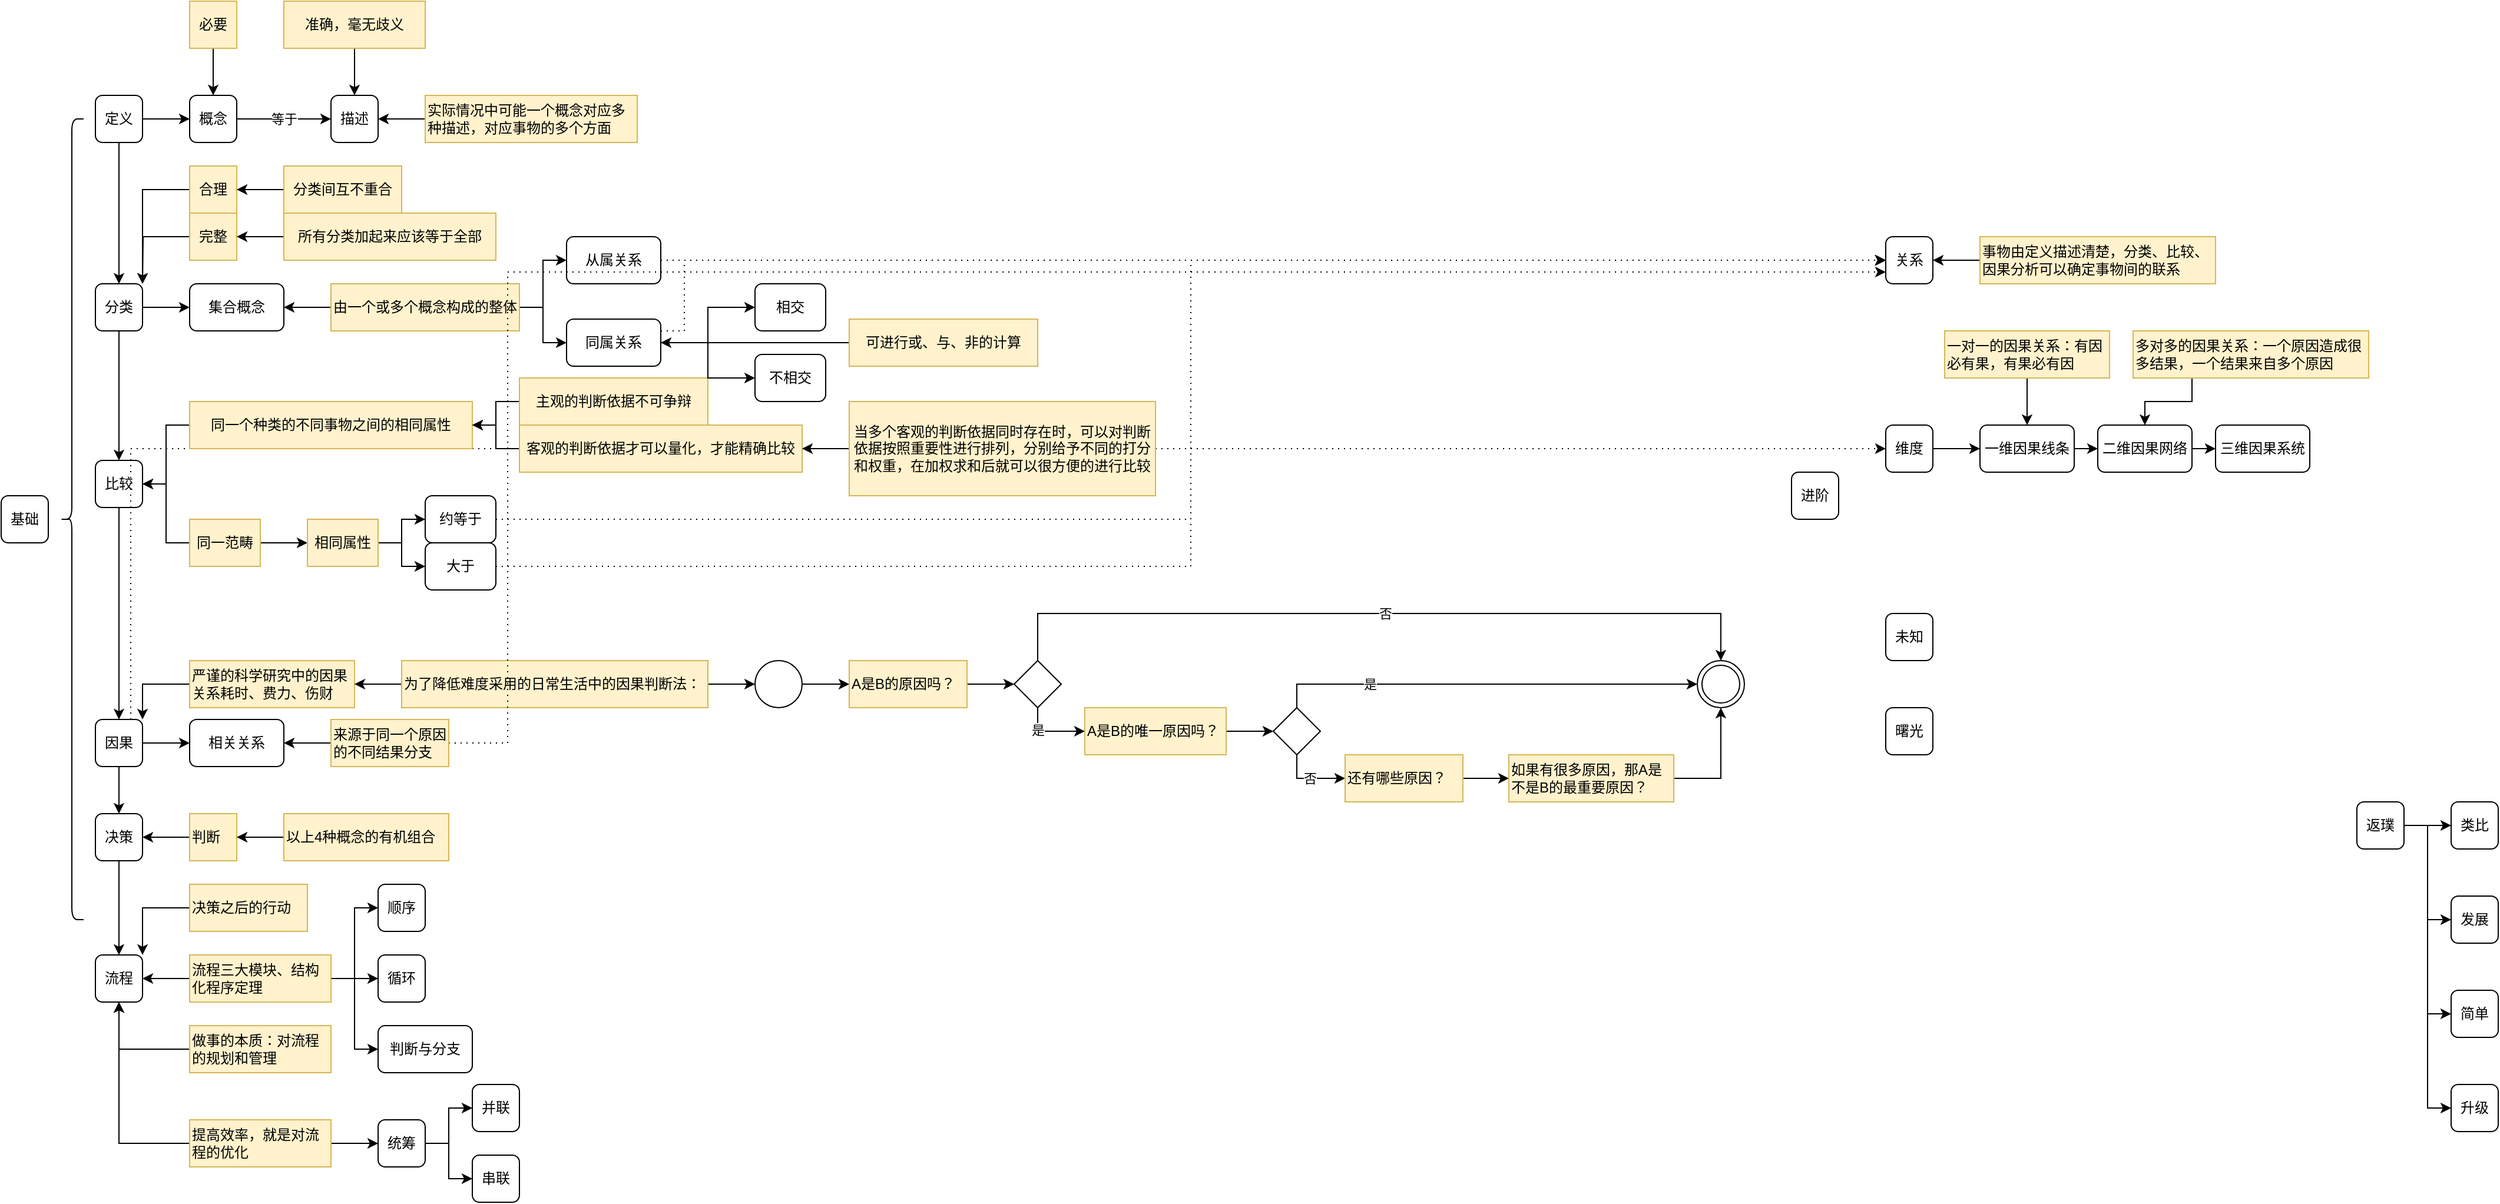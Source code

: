 <mxfile version="24.4.9" type="github">
  <diagram name="第 1 页" id="fYTfuGEXcqCv-YEt6GHv">
    <mxGraphModel dx="1221" dy="1894" grid="1" gridSize="10" guides="1" tooltips="1" connect="1" arrows="1" fold="1" page="1" pageScale="1" pageWidth="827" pageHeight="1169" math="0" shadow="0">
      <root>
        <mxCell id="0" />
        <mxCell id="1" parent="0" />
        <mxCell id="UPUVpUkwkENNJ1alas6Y-22" style="edgeStyle=orthogonalEdgeStyle;rounded=0;orthogonalLoop=1;jettySize=auto;html=1;exitX=1;exitY=0.5;exitDx=0;exitDy=0;entryX=0;entryY=0.5;entryDx=0;entryDy=0;" parent="1" source="h8L9wSWyl7yfmNhZgXrv-1" target="UPUVpUkwkENNJ1alas6Y-19" edge="1">
          <mxGeometry relative="1" as="geometry" />
        </mxCell>
        <mxCell id="UPUVpUkwkENNJ1alas6Y-46" style="edgeStyle=orthogonalEdgeStyle;rounded=0;orthogonalLoop=1;jettySize=auto;html=1;exitX=0.5;exitY=1;exitDx=0;exitDy=0;" parent="1" source="h8L9wSWyl7yfmNhZgXrv-1" target="h8L9wSWyl7yfmNhZgXrv-2" edge="1">
          <mxGeometry relative="1" as="geometry" />
        </mxCell>
        <mxCell id="h8L9wSWyl7yfmNhZgXrv-1" value="分类" style="rounded=1;whiteSpace=wrap;html=1;" parent="1" vertex="1">
          <mxGeometry x="80" y="80" width="40" height="40" as="geometry" />
        </mxCell>
        <mxCell id="UPUVpUkwkENNJ1alas6Y-53" style="edgeStyle=orthogonalEdgeStyle;rounded=0;orthogonalLoop=1;jettySize=auto;html=1;exitX=0.5;exitY=1;exitDx=0;exitDy=0;" parent="1" source="h8L9wSWyl7yfmNhZgXrv-2" target="h8L9wSWyl7yfmNhZgXrv-3" edge="1">
          <mxGeometry relative="1" as="geometry" />
        </mxCell>
        <mxCell id="h8L9wSWyl7yfmNhZgXrv-2" value="比较" style="rounded=1;whiteSpace=wrap;html=1;" parent="1" vertex="1">
          <mxGeometry x="80" y="230" width="40" height="40" as="geometry" />
        </mxCell>
        <mxCell id="YHo1rwwwruHPMsUzTiB2-19" style="edgeStyle=orthogonalEdgeStyle;rounded=0;orthogonalLoop=1;jettySize=auto;html=1;exitX=0.5;exitY=1;exitDx=0;exitDy=0;" edge="1" parent="1" source="h8L9wSWyl7yfmNhZgXrv-3" target="ok2qa2rdygMP8ssIFKAk-4">
          <mxGeometry relative="1" as="geometry" />
        </mxCell>
        <mxCell id="YHo1rwwwruHPMsUzTiB2-86" style="edgeStyle=orthogonalEdgeStyle;rounded=0;orthogonalLoop=1;jettySize=auto;html=1;exitX=1;exitY=0.5;exitDx=0;exitDy=0;" edge="1" parent="1" source="h8L9wSWyl7yfmNhZgXrv-3" target="YHo1rwwwruHPMsUzTiB2-78">
          <mxGeometry relative="1" as="geometry" />
        </mxCell>
        <mxCell id="YHo1rwwwruHPMsUzTiB2-91" style="edgeStyle=orthogonalEdgeStyle;rounded=0;orthogonalLoop=1;jettySize=auto;html=1;exitX=0.75;exitY=0;exitDx=0;exitDy=0;entryX=0;entryY=0.5;entryDx=0;entryDy=0;dashed=1;dashPattern=1 4;" edge="1" parent="1" source="h8L9wSWyl7yfmNhZgXrv-3" target="ok2qa2rdygMP8ssIFKAk-7">
          <mxGeometry relative="1" as="geometry" />
        </mxCell>
        <mxCell id="h8L9wSWyl7yfmNhZgXrv-3" value="因果" style="rounded=1;whiteSpace=wrap;html=1;" parent="1" vertex="1">
          <mxGeometry x="80" y="450" width="40" height="40" as="geometry" />
        </mxCell>
        <mxCell id="YHo1rwwwruHPMsUzTiB2-95" style="edgeStyle=orthogonalEdgeStyle;rounded=0;orthogonalLoop=1;jettySize=auto;html=1;exitX=1;exitY=0.5;exitDx=0;exitDy=0;entryX=0;entryY=0.5;entryDx=0;entryDy=0;" edge="1" parent="1" source="h8L9wSWyl7yfmNhZgXrv-4" target="h8L9wSWyl7yfmNhZgXrv-5">
          <mxGeometry relative="1" as="geometry" />
        </mxCell>
        <mxCell id="h8L9wSWyl7yfmNhZgXrv-4" value="一维因果线条" style="rounded=1;whiteSpace=wrap;html=1;" parent="1" vertex="1">
          <mxGeometry x="1680" y="200" width="80" height="40" as="geometry" />
        </mxCell>
        <mxCell id="YHo1rwwwruHPMsUzTiB2-96" style="edgeStyle=orthogonalEdgeStyle;rounded=0;orthogonalLoop=1;jettySize=auto;html=1;exitX=1;exitY=0.5;exitDx=0;exitDy=0;entryX=0;entryY=0.5;entryDx=0;entryDy=0;" edge="1" parent="1" source="h8L9wSWyl7yfmNhZgXrv-5" target="h8L9wSWyl7yfmNhZgXrv-6">
          <mxGeometry relative="1" as="geometry" />
        </mxCell>
        <mxCell id="h8L9wSWyl7yfmNhZgXrv-5" value="二维因果网络" style="rounded=1;whiteSpace=wrap;html=1;" parent="1" vertex="1">
          <mxGeometry x="1780" y="200" width="80" height="40" as="geometry" />
        </mxCell>
        <mxCell id="h8L9wSWyl7yfmNhZgXrv-6" value="三维因果系统" style="rounded=1;whiteSpace=wrap;html=1;" parent="1" vertex="1">
          <mxGeometry x="1880" y="200" width="80" height="40" as="geometry" />
        </mxCell>
        <mxCell id="UPUVpUkwkENNJ1alas6Y-15" style="edgeStyle=orthogonalEdgeStyle;rounded=0;orthogonalLoop=1;jettySize=auto;html=1;exitX=1;exitY=0.5;exitDx=0;exitDy=0;entryX=0;entryY=0.5;entryDx=0;entryDy=0;" parent="1" source="ok2qa2rdygMP8ssIFKAk-1" target="UPUVpUkwkENNJ1alas6Y-7" edge="1">
          <mxGeometry relative="1" as="geometry" />
        </mxCell>
        <mxCell id="UPUVpUkwkENNJ1alas6Y-45" style="edgeStyle=orthogonalEdgeStyle;rounded=0;orthogonalLoop=1;jettySize=auto;html=1;exitX=0.5;exitY=1;exitDx=0;exitDy=0;entryX=0.5;entryY=0;entryDx=0;entryDy=0;" parent="1" source="ok2qa2rdygMP8ssIFKAk-1" target="h8L9wSWyl7yfmNhZgXrv-1" edge="1">
          <mxGeometry relative="1" as="geometry" />
        </mxCell>
        <mxCell id="ok2qa2rdygMP8ssIFKAk-1" value="定义" style="rounded=1;whiteSpace=wrap;html=1;" parent="1" vertex="1">
          <mxGeometry x="80" y="-80" width="40" height="40" as="geometry" />
        </mxCell>
        <mxCell id="YHo1rwwwruHPMsUzTiB2-20" style="edgeStyle=orthogonalEdgeStyle;rounded=0;orthogonalLoop=1;jettySize=auto;html=1;exitX=0.5;exitY=1;exitDx=0;exitDy=0;entryX=0.5;entryY=0;entryDx=0;entryDy=0;" edge="1" parent="1" source="ok2qa2rdygMP8ssIFKAk-4" target="ok2qa2rdygMP8ssIFKAk-5">
          <mxGeometry relative="1" as="geometry" />
        </mxCell>
        <mxCell id="ok2qa2rdygMP8ssIFKAk-4" value="决策" style="rounded=1;whiteSpace=wrap;html=1;" parent="1" vertex="1">
          <mxGeometry x="80" y="530" width="40" height="40" as="geometry" />
        </mxCell>
        <mxCell id="ok2qa2rdygMP8ssIFKAk-5" value="流程" style="rounded=1;whiteSpace=wrap;html=1;" parent="1" vertex="1">
          <mxGeometry x="80" y="650" width="40" height="40" as="geometry" />
        </mxCell>
        <mxCell id="ok2qa2rdygMP8ssIFKAk-6" value="关系" style="rounded=1;whiteSpace=wrap;html=1;" parent="1" vertex="1">
          <mxGeometry x="1600" y="40" width="40" height="40" as="geometry" />
        </mxCell>
        <mxCell id="YHo1rwwwruHPMsUzTiB2-94" style="edgeStyle=orthogonalEdgeStyle;rounded=0;orthogonalLoop=1;jettySize=auto;html=1;exitX=1;exitY=0.5;exitDx=0;exitDy=0;entryX=0;entryY=0.5;entryDx=0;entryDy=0;" edge="1" parent="1" source="ok2qa2rdygMP8ssIFKAk-7" target="h8L9wSWyl7yfmNhZgXrv-4">
          <mxGeometry relative="1" as="geometry" />
        </mxCell>
        <mxCell id="ok2qa2rdygMP8ssIFKAk-7" value="维度" style="rounded=1;whiteSpace=wrap;html=1;" parent="1" vertex="1">
          <mxGeometry x="1600" y="200" width="40" height="40" as="geometry" />
        </mxCell>
        <mxCell id="ok2qa2rdygMP8ssIFKAk-8" value="未知" style="rounded=1;whiteSpace=wrap;html=1;" parent="1" vertex="1">
          <mxGeometry x="1600" y="360" width="40" height="40" as="geometry" />
        </mxCell>
        <mxCell id="ok2qa2rdygMP8ssIFKAk-9" value="曙光" style="rounded=1;whiteSpace=wrap;html=1;" parent="1" vertex="1">
          <mxGeometry x="1600" y="440" width="40" height="40" as="geometry" />
        </mxCell>
        <mxCell id="ok2qa2rdygMP8ssIFKAk-10" value="类比" style="rounded=1;whiteSpace=wrap;html=1;" parent="1" vertex="1">
          <mxGeometry x="2080" y="520" width="40" height="40" as="geometry" />
        </mxCell>
        <mxCell id="ok2qa2rdygMP8ssIFKAk-11" value="发展" style="rounded=1;whiteSpace=wrap;html=1;" parent="1" vertex="1">
          <mxGeometry x="2080" y="600" width="40" height="40" as="geometry" />
        </mxCell>
        <mxCell id="ok2qa2rdygMP8ssIFKAk-12" value="简单" style="rounded=1;whiteSpace=wrap;html=1;" parent="1" vertex="1">
          <mxGeometry x="2080" y="680" width="40" height="40" as="geometry" />
        </mxCell>
        <mxCell id="ok2qa2rdygMP8ssIFKAk-13" value="升级" style="rounded=1;whiteSpace=wrap;html=1;" parent="1" vertex="1">
          <mxGeometry x="2080" y="760" width="40" height="40" as="geometry" />
        </mxCell>
        <mxCell id="UPUVpUkwkENNJ1alas6Y-1" value="基础" style="rounded=1;whiteSpace=wrap;html=1;" parent="1" vertex="1">
          <mxGeometry y="260" width="40" height="40" as="geometry" />
        </mxCell>
        <mxCell id="YHo1rwwwruHPMsUzTiB2-27" style="edgeStyle=orthogonalEdgeStyle;rounded=0;orthogonalLoop=1;jettySize=auto;html=1;exitX=0.5;exitY=1;exitDx=0;exitDy=0;entryX=0.5;entryY=0;entryDx=0;entryDy=0;" edge="1" parent="1" source="UPUVpUkwkENNJ1alas6Y-3" target="UPUVpUkwkENNJ1alas6Y-7">
          <mxGeometry relative="1" as="geometry" />
        </mxCell>
        <mxCell id="UPUVpUkwkENNJ1alas6Y-3" value="必要" style="text;html=1;align=center;verticalAlign=middle;whiteSpace=wrap;rounded=0;fillColor=#fff2cc;strokeColor=#d6b656;" parent="1" vertex="1">
          <mxGeometry x="160" y="-160" width="40" height="40" as="geometry" />
        </mxCell>
        <mxCell id="YHo1rwwwruHPMsUzTiB2-28" style="edgeStyle=orthogonalEdgeStyle;rounded=0;orthogonalLoop=1;jettySize=auto;html=1;exitX=0.5;exitY=1;exitDx=0;exitDy=0;entryX=0.5;entryY=0;entryDx=0;entryDy=0;" edge="1" parent="1" source="UPUVpUkwkENNJ1alas6Y-5" target="UPUVpUkwkENNJ1alas6Y-8">
          <mxGeometry relative="1" as="geometry" />
        </mxCell>
        <mxCell id="UPUVpUkwkENNJ1alas6Y-5" value="准确，毫无歧义" style="text;html=1;align=center;verticalAlign=middle;whiteSpace=wrap;rounded=0;fillColor=#fff2cc;strokeColor=#d6b656;" parent="1" vertex="1">
          <mxGeometry x="240" y="-160" width="120" height="40" as="geometry" />
        </mxCell>
        <mxCell id="UPUVpUkwkENNJ1alas6Y-16" value="等于" style="edgeStyle=orthogonalEdgeStyle;rounded=0;orthogonalLoop=1;jettySize=auto;html=1;exitX=1;exitY=0.5;exitDx=0;exitDy=0;" parent="1" source="UPUVpUkwkENNJ1alas6Y-7" target="UPUVpUkwkENNJ1alas6Y-8" edge="1">
          <mxGeometry relative="1" as="geometry" />
        </mxCell>
        <mxCell id="UPUVpUkwkENNJ1alas6Y-7" value="概念" style="rounded=1;whiteSpace=wrap;html=1;" parent="1" vertex="1">
          <mxGeometry x="160" y="-80" width="40" height="40" as="geometry" />
        </mxCell>
        <mxCell id="UPUVpUkwkENNJ1alas6Y-8" value="描述" style="rounded=1;whiteSpace=wrap;html=1;" parent="1" vertex="1">
          <mxGeometry x="280" y="-80" width="40" height="40" as="geometry" />
        </mxCell>
        <mxCell id="YHo1rwwwruHPMsUzTiB2-29" style="edgeStyle=orthogonalEdgeStyle;rounded=0;orthogonalLoop=1;jettySize=auto;html=1;exitX=0;exitY=0.5;exitDx=0;exitDy=0;" edge="1" parent="1" source="UPUVpUkwkENNJ1alas6Y-17" target="UPUVpUkwkENNJ1alas6Y-8">
          <mxGeometry relative="1" as="geometry" />
        </mxCell>
        <mxCell id="UPUVpUkwkENNJ1alas6Y-17" value="实际情况中可能一个概念对应多种描述，对应事物的多个方面" style="text;html=1;align=left;verticalAlign=middle;whiteSpace=wrap;rounded=0;fillColor=#fff2cc;strokeColor=#d6b656;" parent="1" vertex="1">
          <mxGeometry x="360" y="-80" width="180" height="40" as="geometry" />
        </mxCell>
        <mxCell id="UPUVpUkwkENNJ1alas6Y-19" value="集合概念" style="rounded=1;whiteSpace=wrap;html=1;" parent="1" vertex="1">
          <mxGeometry x="160" y="80" width="80" height="40" as="geometry" />
        </mxCell>
        <mxCell id="UPUVpUkwkENNJ1alas6Y-21" style="edgeStyle=orthogonalEdgeStyle;rounded=0;orthogonalLoop=1;jettySize=auto;html=1;exitX=0;exitY=0.5;exitDx=0;exitDy=0;entryX=1;entryY=0.5;entryDx=0;entryDy=0;" parent="1" source="UPUVpUkwkENNJ1alas6Y-20" target="UPUVpUkwkENNJ1alas6Y-19" edge="1">
          <mxGeometry relative="1" as="geometry" />
        </mxCell>
        <mxCell id="YHo1rwwwruHPMsUzTiB2-63" style="edgeStyle=orthogonalEdgeStyle;rounded=0;orthogonalLoop=1;jettySize=auto;html=1;exitX=1;exitY=0.5;exitDx=0;exitDy=0;entryX=0;entryY=0.5;entryDx=0;entryDy=0;" edge="1" parent="1" source="UPUVpUkwkENNJ1alas6Y-20" target="YHo1rwwwruHPMsUzTiB2-61">
          <mxGeometry relative="1" as="geometry" />
        </mxCell>
        <mxCell id="YHo1rwwwruHPMsUzTiB2-64" style="edgeStyle=orthogonalEdgeStyle;rounded=0;orthogonalLoop=1;jettySize=auto;html=1;exitX=1;exitY=0.5;exitDx=0;exitDy=0;entryX=0;entryY=0.5;entryDx=0;entryDy=0;" edge="1" parent="1" source="UPUVpUkwkENNJ1alas6Y-20" target="YHo1rwwwruHPMsUzTiB2-62">
          <mxGeometry relative="1" as="geometry" />
        </mxCell>
        <mxCell id="UPUVpUkwkENNJ1alas6Y-20" value="由一个或多个概念构成的整体" style="text;html=1;align=center;verticalAlign=middle;whiteSpace=wrap;rounded=0;fillColor=#fff2cc;strokeColor=#d6b656;" parent="1" vertex="1">
          <mxGeometry x="280" y="80" width="160" height="40" as="geometry" />
        </mxCell>
        <mxCell id="UPUVpUkwkENNJ1alas6Y-48" style="edgeStyle=orthogonalEdgeStyle;rounded=0;orthogonalLoop=1;jettySize=auto;html=1;exitX=0;exitY=0.5;exitDx=0;exitDy=0;entryX=1;entryY=0;entryDx=0;entryDy=0;" parent="1" source="UPUVpUkwkENNJ1alas6Y-24" target="h8L9wSWyl7yfmNhZgXrv-1" edge="1">
          <mxGeometry relative="1" as="geometry" />
        </mxCell>
        <mxCell id="UPUVpUkwkENNJ1alas6Y-24" value="合理" style="text;html=1;align=center;verticalAlign=middle;whiteSpace=wrap;rounded=0;fillColor=#fff2cc;strokeColor=#d6b656;" parent="1" vertex="1">
          <mxGeometry x="160" y="-20" width="40" height="40" as="geometry" />
        </mxCell>
        <mxCell id="UPUVpUkwkENNJ1alas6Y-27" style="edgeStyle=orthogonalEdgeStyle;rounded=0;orthogonalLoop=1;jettySize=auto;html=1;exitX=0;exitY=0.5;exitDx=0;exitDy=0;entryX=1;entryY=0.5;entryDx=0;entryDy=0;" parent="1" source="UPUVpUkwkENNJ1alas6Y-26" target="UPUVpUkwkENNJ1alas6Y-24" edge="1">
          <mxGeometry relative="1" as="geometry" />
        </mxCell>
        <mxCell id="UPUVpUkwkENNJ1alas6Y-26" value="分类间互不重合" style="text;html=1;align=center;verticalAlign=middle;whiteSpace=wrap;rounded=0;fillColor=#fff2cc;strokeColor=#d6b656;" parent="1" vertex="1">
          <mxGeometry x="240" y="-20" width="100" height="40" as="geometry" />
        </mxCell>
        <mxCell id="UPUVpUkwkENNJ1alas6Y-50" style="edgeStyle=orthogonalEdgeStyle;rounded=0;orthogonalLoop=1;jettySize=auto;html=1;exitX=0;exitY=0.5;exitDx=0;exitDy=0;" parent="1" source="UPUVpUkwkENNJ1alas6Y-28" edge="1">
          <mxGeometry relative="1" as="geometry">
            <mxPoint x="120" y="80" as="targetPoint" />
          </mxGeometry>
        </mxCell>
        <mxCell id="UPUVpUkwkENNJ1alas6Y-28" value="完整" style="text;html=1;align=center;verticalAlign=middle;whiteSpace=wrap;rounded=0;fillColor=#fff2cc;strokeColor=#d6b656;" parent="1" vertex="1">
          <mxGeometry x="160" y="20" width="40" height="40" as="geometry" />
        </mxCell>
        <mxCell id="UPUVpUkwkENNJ1alas6Y-31" style="edgeStyle=orthogonalEdgeStyle;rounded=0;orthogonalLoop=1;jettySize=auto;html=1;exitX=0;exitY=0.5;exitDx=0;exitDy=0;entryX=1;entryY=0.5;entryDx=0;entryDy=0;" parent="1" source="UPUVpUkwkENNJ1alas6Y-30" target="UPUVpUkwkENNJ1alas6Y-28" edge="1">
          <mxGeometry relative="1" as="geometry" />
        </mxCell>
        <mxCell id="UPUVpUkwkENNJ1alas6Y-30" value="所有分类加起来应该等于全部" style="text;html=1;align=center;verticalAlign=middle;whiteSpace=wrap;rounded=0;fillColor=#fff2cc;strokeColor=#d6b656;" parent="1" vertex="1">
          <mxGeometry x="240" y="20" width="180" height="40" as="geometry" />
        </mxCell>
        <mxCell id="UPUVpUkwkENNJ1alas6Y-51" style="edgeStyle=orthogonalEdgeStyle;rounded=0;orthogonalLoop=1;jettySize=auto;html=1;exitX=0;exitY=0.5;exitDx=0;exitDy=0;entryX=1;entryY=0.5;entryDx=0;entryDy=0;" parent="1" source="UPUVpUkwkENNJ1alas6Y-33" target="h8L9wSWyl7yfmNhZgXrv-2" edge="1">
          <mxGeometry relative="1" as="geometry" />
        </mxCell>
        <mxCell id="YHo1rwwwruHPMsUzTiB2-75" style="edgeStyle=orthogonalEdgeStyle;rounded=0;orthogonalLoop=1;jettySize=auto;html=1;exitX=1;exitY=0.5;exitDx=0;exitDy=0;entryX=0;entryY=0.5;entryDx=0;entryDy=0;" edge="1" parent="1" source="UPUVpUkwkENNJ1alas6Y-33" target="UPUVpUkwkENNJ1alas6Y-34">
          <mxGeometry relative="1" as="geometry" />
        </mxCell>
        <mxCell id="UPUVpUkwkENNJ1alas6Y-33" value="同一范畴" style="text;html=1;align=center;verticalAlign=middle;whiteSpace=wrap;rounded=0;fillColor=#fff2cc;strokeColor=#d6b656;" parent="1" vertex="1">
          <mxGeometry x="160" y="280" width="60" height="40" as="geometry" />
        </mxCell>
        <mxCell id="YHo1rwwwruHPMsUzTiB2-76" style="edgeStyle=orthogonalEdgeStyle;rounded=0;orthogonalLoop=1;jettySize=auto;html=1;exitX=1;exitY=0.5;exitDx=0;exitDy=0;entryX=0;entryY=0.5;entryDx=0;entryDy=0;" edge="1" parent="1" source="UPUVpUkwkENNJ1alas6Y-34" target="YHo1rwwwruHPMsUzTiB2-71">
          <mxGeometry relative="1" as="geometry" />
        </mxCell>
        <mxCell id="YHo1rwwwruHPMsUzTiB2-77" style="edgeStyle=orthogonalEdgeStyle;rounded=0;orthogonalLoop=1;jettySize=auto;html=1;exitX=1;exitY=0.5;exitDx=0;exitDy=0;entryX=0;entryY=0.5;entryDx=0;entryDy=0;" edge="1" parent="1" source="UPUVpUkwkENNJ1alas6Y-34" target="YHo1rwwwruHPMsUzTiB2-72">
          <mxGeometry relative="1" as="geometry" />
        </mxCell>
        <mxCell id="UPUVpUkwkENNJ1alas6Y-34" value="相同属性" style="text;html=1;align=center;verticalAlign=middle;whiteSpace=wrap;rounded=0;fillColor=#fff2cc;strokeColor=#d6b656;" parent="1" vertex="1">
          <mxGeometry x="260" y="280" width="60" height="40" as="geometry" />
        </mxCell>
        <mxCell id="UPUVpUkwkENNJ1alas6Y-38" style="edgeStyle=orthogonalEdgeStyle;rounded=0;orthogonalLoop=1;jettySize=auto;html=1;exitX=0;exitY=0.5;exitDx=0;exitDy=0;entryX=1;entryY=0.5;entryDx=0;entryDy=0;" parent="1" source="UPUVpUkwkENNJ1alas6Y-37" target="h8L9wSWyl7yfmNhZgXrv-2" edge="1">
          <mxGeometry relative="1" as="geometry" />
        </mxCell>
        <mxCell id="UPUVpUkwkENNJ1alas6Y-37" value="同一个种类的不同事物之间的相同属性" style="text;html=1;align=center;verticalAlign=middle;whiteSpace=wrap;rounded=0;fillColor=#fff2cc;strokeColor=#d6b656;" parent="1" vertex="1">
          <mxGeometry x="160" y="180" width="240" height="40" as="geometry" />
        </mxCell>
        <mxCell id="UPUVpUkwkENNJ1alas6Y-40" style="edgeStyle=orthogonalEdgeStyle;rounded=0;orthogonalLoop=1;jettySize=auto;html=1;exitX=0;exitY=0.5;exitDx=0;exitDy=0;" parent="1" source="UPUVpUkwkENNJ1alas6Y-39" target="UPUVpUkwkENNJ1alas6Y-37" edge="1">
          <mxGeometry relative="1" as="geometry" />
        </mxCell>
        <mxCell id="UPUVpUkwkENNJ1alas6Y-39" value="主观的判断依据不可争辩" style="text;html=1;align=center;verticalAlign=middle;whiteSpace=wrap;rounded=0;fillColor=#fff2cc;strokeColor=#d6b656;" parent="1" vertex="1">
          <mxGeometry x="440" y="160" width="160" height="40" as="geometry" />
        </mxCell>
        <mxCell id="UPUVpUkwkENNJ1alas6Y-42" style="edgeStyle=orthogonalEdgeStyle;rounded=0;orthogonalLoop=1;jettySize=auto;html=1;exitX=0;exitY=0.5;exitDx=0;exitDy=0;entryX=1;entryY=0.5;entryDx=0;entryDy=0;" parent="1" source="UPUVpUkwkENNJ1alas6Y-41" target="UPUVpUkwkENNJ1alas6Y-37" edge="1">
          <mxGeometry relative="1" as="geometry" />
        </mxCell>
        <mxCell id="UPUVpUkwkENNJ1alas6Y-41" value="客观的判断依据才可以量化，才能精确比较" style="text;html=1;align=center;verticalAlign=middle;whiteSpace=wrap;rounded=0;fillColor=#fff2cc;strokeColor=#d6b656;" parent="1" vertex="1">
          <mxGeometry x="440" y="200" width="240" height="40" as="geometry" />
        </mxCell>
        <mxCell id="UPUVpUkwkENNJ1alas6Y-44" style="edgeStyle=orthogonalEdgeStyle;rounded=0;orthogonalLoop=1;jettySize=auto;html=1;exitX=0;exitY=0.5;exitDx=0;exitDy=0;" parent="1" source="UPUVpUkwkENNJ1alas6Y-43" target="UPUVpUkwkENNJ1alas6Y-41" edge="1">
          <mxGeometry relative="1" as="geometry" />
        </mxCell>
        <mxCell id="UPUVpUkwkENNJ1alas6Y-43" value="当多个客观的判断依据同时存在时，可以对判断依据按照重要性进行排列，分别给予不同的打分和权重，在加权求和后就可以很方便的进行比较" style="text;html=1;align=center;verticalAlign=middle;whiteSpace=wrap;rounded=0;fillColor=#fff2cc;strokeColor=#d6b656;" parent="1" vertex="1">
          <mxGeometry x="720" y="180" width="260" height="80" as="geometry" />
        </mxCell>
        <mxCell id="UPUVpUkwkENNJ1alas6Y-55" style="edgeStyle=orthogonalEdgeStyle;rounded=0;orthogonalLoop=1;jettySize=auto;html=1;exitX=0;exitY=0.5;exitDx=0;exitDy=0;entryX=1;entryY=0;entryDx=0;entryDy=0;" parent="1" source="UPUVpUkwkENNJ1alas6Y-54" target="h8L9wSWyl7yfmNhZgXrv-3" edge="1">
          <mxGeometry relative="1" as="geometry" />
        </mxCell>
        <mxCell id="UPUVpUkwkENNJ1alas6Y-54" value="严谨的科学研究中的因果关系耗时、费力、伤财" style="text;html=1;align=left;verticalAlign=middle;whiteSpace=wrap;rounded=0;fillColor=#fff2cc;strokeColor=#d6b656;" parent="1" vertex="1">
          <mxGeometry x="160" y="400" width="140" height="40" as="geometry" />
        </mxCell>
        <mxCell id="UPUVpUkwkENNJ1alas6Y-57" style="edgeStyle=orthogonalEdgeStyle;rounded=0;orthogonalLoop=1;jettySize=auto;html=1;exitX=0;exitY=0.5;exitDx=0;exitDy=0;" parent="1" source="UPUVpUkwkENNJ1alas6Y-58" target="UPUVpUkwkENNJ1alas6Y-54" edge="1">
          <mxGeometry relative="1" as="geometry">
            <mxPoint x="340" y="420" as="sourcePoint" />
          </mxGeometry>
        </mxCell>
        <mxCell id="UPUVpUkwkENNJ1alas6Y-80" style="edgeStyle=orthogonalEdgeStyle;rounded=0;orthogonalLoop=1;jettySize=auto;html=1;exitX=1;exitY=0.5;exitDx=0;exitDy=0;entryX=0;entryY=0.5;entryDx=0;entryDy=0;" parent="1" source="UPUVpUkwkENNJ1alas6Y-58" target="UPUVpUkwkENNJ1alas6Y-63" edge="1">
          <mxGeometry relative="1" as="geometry">
            <mxPoint x="560" y="450" as="sourcePoint" />
          </mxGeometry>
        </mxCell>
        <mxCell id="UPUVpUkwkENNJ1alas6Y-58" value="&lt;div&gt;为了降低难度采用的日常生活中的因果判断法：&lt;/div&gt;" style="text;html=1;align=left;verticalAlign=middle;whiteSpace=wrap;rounded=0;fillColor=#fff2cc;strokeColor=#d6b656;" parent="1" vertex="1">
          <mxGeometry x="340" y="400" width="260" height="40" as="geometry" />
        </mxCell>
        <mxCell id="YHo1rwwwruHPMsUzTiB2-80" style="edgeStyle=orthogonalEdgeStyle;rounded=0;orthogonalLoop=1;jettySize=auto;html=1;exitX=1;exitY=0.5;exitDx=0;exitDy=0;entryX=0;entryY=0.5;entryDx=0;entryDy=0;" edge="1" parent="1" source="UPUVpUkwkENNJ1alas6Y-60" target="UPUVpUkwkENNJ1alas6Y-61">
          <mxGeometry relative="1" as="geometry" />
        </mxCell>
        <mxCell id="UPUVpUkwkENNJ1alas6Y-60" value="&lt;div&gt;&lt;span style=&quot;background-color: initial;&quot;&gt;A&lt;/span&gt;&lt;span style=&quot;background-color: initial;&quot;&gt;是B的原因吗？&lt;/span&gt;&lt;/div&gt;" style="text;html=1;align=left;verticalAlign=middle;whiteSpace=wrap;rounded=0;fillColor=#fff2cc;strokeColor=#d6b656;" parent="1" vertex="1">
          <mxGeometry x="720" y="400" width="100" height="40" as="geometry" />
        </mxCell>
        <mxCell id="UPUVpUkwkENNJ1alas6Y-66" style="edgeStyle=orthogonalEdgeStyle;rounded=0;orthogonalLoop=1;jettySize=auto;html=1;exitX=0.5;exitY=0;exitDx=0;exitDy=0;entryX=0.5;entryY=0;entryDx=0;entryDy=0;" parent="1" source="UPUVpUkwkENNJ1alas6Y-61" target="UPUVpUkwkENNJ1alas6Y-64" edge="1">
          <mxGeometry relative="1" as="geometry">
            <Array as="points">
              <mxPoint x="880" y="360" />
              <mxPoint x="1460" y="360" />
            </Array>
          </mxGeometry>
        </mxCell>
        <mxCell id="UPUVpUkwkENNJ1alas6Y-69" value="否" style="edgeLabel;html=1;align=center;verticalAlign=middle;resizable=0;points=[];" parent="UPUVpUkwkENNJ1alas6Y-66" vertex="1" connectable="0">
          <mxGeometry x="0.013" relative="1" as="geometry">
            <mxPoint as="offset" />
          </mxGeometry>
        </mxCell>
        <mxCell id="UPUVpUkwkENNJ1alas6Y-68" style="edgeStyle=orthogonalEdgeStyle;rounded=0;orthogonalLoop=1;jettySize=auto;html=1;exitX=0.5;exitY=1;exitDx=0;exitDy=0;entryX=0;entryY=0.5;entryDx=0;entryDy=0;" parent="1" source="UPUVpUkwkENNJ1alas6Y-61" target="UPUVpUkwkENNJ1alas6Y-67" edge="1">
          <mxGeometry relative="1" as="geometry" />
        </mxCell>
        <mxCell id="UPUVpUkwkENNJ1alas6Y-70" value="是" style="edgeLabel;html=1;align=center;verticalAlign=middle;resizable=0;points=[];" parent="UPUVpUkwkENNJ1alas6Y-68" vertex="1" connectable="0">
          <mxGeometry x="-0.326" y="1" relative="1" as="geometry">
            <mxPoint as="offset" />
          </mxGeometry>
        </mxCell>
        <mxCell id="UPUVpUkwkENNJ1alas6Y-61" value="" style="rhombus;whiteSpace=wrap;html=1;" parent="1" vertex="1">
          <mxGeometry x="860" y="400" width="40" height="40" as="geometry" />
        </mxCell>
        <mxCell id="UPUVpUkwkENNJ1alas6Y-65" style="edgeStyle=orthogonalEdgeStyle;rounded=0;orthogonalLoop=1;jettySize=auto;html=1;exitX=1;exitY=0.5;exitDx=0;exitDy=0;entryX=0;entryY=0.5;entryDx=0;entryDy=0;" parent="1" source="UPUVpUkwkENNJ1alas6Y-63" target="UPUVpUkwkENNJ1alas6Y-60" edge="1">
          <mxGeometry relative="1" as="geometry" />
        </mxCell>
        <mxCell id="UPUVpUkwkENNJ1alas6Y-63" value="" style="ellipse;whiteSpace=wrap;html=1;aspect=fixed;" parent="1" vertex="1">
          <mxGeometry x="640" y="400" width="40" height="40" as="geometry" />
        </mxCell>
        <mxCell id="UPUVpUkwkENNJ1alas6Y-64" value="" style="ellipse;shape=doubleEllipse;whiteSpace=wrap;html=1;aspect=fixed;" parent="1" vertex="1">
          <mxGeometry x="1440" y="400" width="40" height="40" as="geometry" />
        </mxCell>
        <mxCell id="UPUVpUkwkENNJ1alas6Y-72" style="edgeStyle=orthogonalEdgeStyle;rounded=0;orthogonalLoop=1;jettySize=auto;html=1;exitX=1;exitY=0.5;exitDx=0;exitDy=0;entryX=0;entryY=0.5;entryDx=0;entryDy=0;" parent="1" source="UPUVpUkwkENNJ1alas6Y-67" target="UPUVpUkwkENNJ1alas6Y-71" edge="1">
          <mxGeometry relative="1" as="geometry" />
        </mxCell>
        <mxCell id="UPUVpUkwkENNJ1alas6Y-67" value="A是B的唯一原因吗？" style="text;html=1;align=left;verticalAlign=middle;whiteSpace=wrap;rounded=0;fillColor=#fff2cc;strokeColor=#d6b656;" parent="1" vertex="1">
          <mxGeometry x="920" y="440" width="120" height="40" as="geometry" />
        </mxCell>
        <mxCell id="UPUVpUkwkENNJ1alas6Y-73" style="edgeStyle=orthogonalEdgeStyle;rounded=0;orthogonalLoop=1;jettySize=auto;html=1;exitX=0.5;exitY=0;exitDx=0;exitDy=0;entryX=0;entryY=0.5;entryDx=0;entryDy=0;" parent="1" source="UPUVpUkwkENNJ1alas6Y-71" target="UPUVpUkwkENNJ1alas6Y-64" edge="1">
          <mxGeometry relative="1" as="geometry" />
        </mxCell>
        <mxCell id="UPUVpUkwkENNJ1alas6Y-74" value="是" style="edgeLabel;html=1;align=center;verticalAlign=middle;resizable=0;points=[];" parent="UPUVpUkwkENNJ1alas6Y-73" vertex="1" connectable="0">
          <mxGeometry x="-0.547" relative="1" as="geometry">
            <mxPoint as="offset" />
          </mxGeometry>
        </mxCell>
        <mxCell id="UPUVpUkwkENNJ1alas6Y-76" value="否" style="edgeStyle=orthogonalEdgeStyle;rounded=0;orthogonalLoop=1;jettySize=auto;html=1;exitX=0.5;exitY=1;exitDx=0;exitDy=0;entryX=0;entryY=0.5;entryDx=0;entryDy=0;" parent="1" source="UPUVpUkwkENNJ1alas6Y-71" target="UPUVpUkwkENNJ1alas6Y-75" edge="1">
          <mxGeometry relative="1" as="geometry" />
        </mxCell>
        <mxCell id="UPUVpUkwkENNJ1alas6Y-71" value="" style="rhombus;whiteSpace=wrap;html=1;" parent="1" vertex="1">
          <mxGeometry x="1080" y="440" width="40" height="40" as="geometry" />
        </mxCell>
        <mxCell id="UPUVpUkwkENNJ1alas6Y-78" style="edgeStyle=orthogonalEdgeStyle;rounded=0;orthogonalLoop=1;jettySize=auto;html=1;exitX=1;exitY=0.5;exitDx=0;exitDy=0;entryX=0;entryY=0.5;entryDx=0;entryDy=0;" parent="1" source="UPUVpUkwkENNJ1alas6Y-75" target="UPUVpUkwkENNJ1alas6Y-77" edge="1">
          <mxGeometry relative="1" as="geometry" />
        </mxCell>
        <mxCell id="UPUVpUkwkENNJ1alas6Y-75" value="还有哪些原因？" style="text;html=1;align=left;verticalAlign=middle;whiteSpace=wrap;rounded=0;fillColor=#fff2cc;strokeColor=#d6b656;" parent="1" vertex="1">
          <mxGeometry x="1141" y="480" width="100" height="40" as="geometry" />
        </mxCell>
        <mxCell id="UPUVpUkwkENNJ1alas6Y-79" style="edgeStyle=orthogonalEdgeStyle;rounded=0;orthogonalLoop=1;jettySize=auto;html=1;exitX=1;exitY=0.5;exitDx=0;exitDy=0;entryX=0.5;entryY=1;entryDx=0;entryDy=0;" parent="1" source="UPUVpUkwkENNJ1alas6Y-77" target="UPUVpUkwkENNJ1alas6Y-64" edge="1">
          <mxGeometry relative="1" as="geometry" />
        </mxCell>
        <mxCell id="UPUVpUkwkENNJ1alas6Y-77" value="如果有很多原因，那A是不是B的最重要原因？" style="text;html=1;align=left;verticalAlign=middle;whiteSpace=wrap;rounded=0;fillColor=#fff2cc;strokeColor=#d6b656;" parent="1" vertex="1">
          <mxGeometry x="1280" y="480" width="140" height="40" as="geometry" />
        </mxCell>
        <mxCell id="YHo1rwwwruHPMsUzTiB2-1" value="进阶" style="rounded=1;whiteSpace=wrap;html=1;" vertex="1" parent="1">
          <mxGeometry x="1520" y="240" width="40" height="40" as="geometry" />
        </mxCell>
        <mxCell id="YHo1rwwwruHPMsUzTiB2-3" style="edgeStyle=orthogonalEdgeStyle;rounded=0;orthogonalLoop=1;jettySize=auto;html=1;exitX=1;exitY=0.5;exitDx=0;exitDy=0;entryX=0;entryY=0.5;entryDx=0;entryDy=0;" edge="1" parent="1" source="YHo1rwwwruHPMsUzTiB2-2" target="ok2qa2rdygMP8ssIFKAk-10">
          <mxGeometry relative="1" as="geometry" />
        </mxCell>
        <mxCell id="YHo1rwwwruHPMsUzTiB2-4" style="edgeStyle=orthogonalEdgeStyle;rounded=0;orthogonalLoop=1;jettySize=auto;html=1;exitX=1;exitY=0.5;exitDx=0;exitDy=0;entryX=0;entryY=0.5;entryDx=0;entryDy=0;" edge="1" parent="1" source="YHo1rwwwruHPMsUzTiB2-2" target="ok2qa2rdygMP8ssIFKAk-11">
          <mxGeometry relative="1" as="geometry" />
        </mxCell>
        <mxCell id="YHo1rwwwruHPMsUzTiB2-5" style="edgeStyle=orthogonalEdgeStyle;rounded=0;orthogonalLoop=1;jettySize=auto;html=1;exitX=1;exitY=0.5;exitDx=0;exitDy=0;entryX=0;entryY=0.5;entryDx=0;entryDy=0;" edge="1" parent="1" source="YHo1rwwwruHPMsUzTiB2-2" target="ok2qa2rdygMP8ssIFKAk-12">
          <mxGeometry relative="1" as="geometry" />
        </mxCell>
        <mxCell id="YHo1rwwwruHPMsUzTiB2-6" style="edgeStyle=orthogonalEdgeStyle;rounded=0;orthogonalLoop=1;jettySize=auto;html=1;exitX=1;exitY=0.5;exitDx=0;exitDy=0;entryX=0;entryY=0.5;entryDx=0;entryDy=0;" edge="1" parent="1" source="YHo1rwwwruHPMsUzTiB2-2" target="ok2qa2rdygMP8ssIFKAk-13">
          <mxGeometry relative="1" as="geometry" />
        </mxCell>
        <mxCell id="YHo1rwwwruHPMsUzTiB2-2" value="返璞" style="rounded=1;whiteSpace=wrap;html=1;" vertex="1" parent="1">
          <mxGeometry x="2000" y="520" width="40" height="40" as="geometry" />
        </mxCell>
        <mxCell id="YHo1rwwwruHPMsUzTiB2-18" style="edgeStyle=orthogonalEdgeStyle;rounded=0;orthogonalLoop=1;jettySize=auto;html=1;exitX=0;exitY=0.5;exitDx=0;exitDy=0;entryX=1;entryY=0.5;entryDx=0;entryDy=0;" edge="1" parent="1" source="YHo1rwwwruHPMsUzTiB2-17" target="ok2qa2rdygMP8ssIFKAk-4">
          <mxGeometry relative="1" as="geometry" />
        </mxCell>
        <mxCell id="YHo1rwwwruHPMsUzTiB2-17" value="判断" style="text;html=1;align=left;verticalAlign=middle;whiteSpace=wrap;rounded=0;fillColor=#fff2cc;strokeColor=#d6b656;" vertex="1" parent="1">
          <mxGeometry x="160" y="530" width="40" height="40" as="geometry" />
        </mxCell>
        <mxCell id="YHo1rwwwruHPMsUzTiB2-22" style="edgeStyle=orthogonalEdgeStyle;rounded=0;orthogonalLoop=1;jettySize=auto;html=1;exitX=0;exitY=0.5;exitDx=0;exitDy=0;" edge="1" parent="1" source="YHo1rwwwruHPMsUzTiB2-21" target="YHo1rwwwruHPMsUzTiB2-17">
          <mxGeometry relative="1" as="geometry" />
        </mxCell>
        <mxCell id="YHo1rwwwruHPMsUzTiB2-21" value="以上4种概念的有机组合" style="text;html=1;align=left;verticalAlign=middle;whiteSpace=wrap;rounded=0;fillColor=#fff2cc;strokeColor=#d6b656;" vertex="1" parent="1">
          <mxGeometry x="240" y="530" width="140" height="40" as="geometry" />
        </mxCell>
        <mxCell id="YHo1rwwwruHPMsUzTiB2-25" style="edgeStyle=orthogonalEdgeStyle;rounded=0;orthogonalLoop=1;jettySize=auto;html=1;exitX=0;exitY=0.5;exitDx=0;exitDy=0;entryX=1;entryY=0;entryDx=0;entryDy=0;" edge="1" parent="1" source="YHo1rwwwruHPMsUzTiB2-23" target="ok2qa2rdygMP8ssIFKAk-5">
          <mxGeometry relative="1" as="geometry" />
        </mxCell>
        <mxCell id="YHo1rwwwruHPMsUzTiB2-23" value="决策之后的行动" style="text;html=1;align=left;verticalAlign=middle;whiteSpace=wrap;rounded=0;fillColor=#fff2cc;strokeColor=#d6b656;" vertex="1" parent="1">
          <mxGeometry x="160" y="590" width="100" height="40" as="geometry" />
        </mxCell>
        <mxCell id="YHo1rwwwruHPMsUzTiB2-30" value="顺序" style="rounded=1;whiteSpace=wrap;html=1;" vertex="1" parent="1">
          <mxGeometry x="320" y="590" width="40" height="40" as="geometry" />
        </mxCell>
        <mxCell id="YHo1rwwwruHPMsUzTiB2-31" value="循环" style="rounded=1;whiteSpace=wrap;html=1;" vertex="1" parent="1">
          <mxGeometry x="320" y="650" width="40" height="40" as="geometry" />
        </mxCell>
        <mxCell id="YHo1rwwwruHPMsUzTiB2-32" value="判断与分支" style="rounded=1;whiteSpace=wrap;html=1;" vertex="1" parent="1">
          <mxGeometry x="320" y="710" width="80" height="40" as="geometry" />
        </mxCell>
        <mxCell id="YHo1rwwwruHPMsUzTiB2-38" style="edgeStyle=orthogonalEdgeStyle;rounded=0;orthogonalLoop=1;jettySize=auto;html=1;exitX=0;exitY=0.5;exitDx=0;exitDy=0;" edge="1" parent="1" source="YHo1rwwwruHPMsUzTiB2-36" target="ok2qa2rdygMP8ssIFKAk-5">
          <mxGeometry relative="1" as="geometry" />
        </mxCell>
        <mxCell id="YHo1rwwwruHPMsUzTiB2-39" style="edgeStyle=orthogonalEdgeStyle;rounded=0;orthogonalLoop=1;jettySize=auto;html=1;exitX=1;exitY=0.5;exitDx=0;exitDy=0;entryX=0;entryY=0.5;entryDx=0;entryDy=0;" edge="1" parent="1" source="YHo1rwwwruHPMsUzTiB2-36" target="YHo1rwwwruHPMsUzTiB2-30">
          <mxGeometry relative="1" as="geometry" />
        </mxCell>
        <mxCell id="YHo1rwwwruHPMsUzTiB2-40" style="edgeStyle=orthogonalEdgeStyle;rounded=0;orthogonalLoop=1;jettySize=auto;html=1;exitX=1;exitY=0.5;exitDx=0;exitDy=0;entryX=0;entryY=0.5;entryDx=0;entryDy=0;" edge="1" parent="1" source="YHo1rwwwruHPMsUzTiB2-36" target="YHo1rwwwruHPMsUzTiB2-31">
          <mxGeometry relative="1" as="geometry" />
        </mxCell>
        <mxCell id="YHo1rwwwruHPMsUzTiB2-41" style="edgeStyle=orthogonalEdgeStyle;rounded=0;orthogonalLoop=1;jettySize=auto;html=1;exitX=1;exitY=0.5;exitDx=0;exitDy=0;entryX=0;entryY=0.5;entryDx=0;entryDy=0;" edge="1" parent="1" source="YHo1rwwwruHPMsUzTiB2-36" target="YHo1rwwwruHPMsUzTiB2-32">
          <mxGeometry relative="1" as="geometry" />
        </mxCell>
        <mxCell id="YHo1rwwwruHPMsUzTiB2-36" value="流程三大模块、结构化程序定理" style="text;html=1;align=left;verticalAlign=middle;whiteSpace=wrap;rounded=0;fillColor=#fff2cc;strokeColor=#d6b656;" vertex="1" parent="1">
          <mxGeometry x="160" y="650" width="120" height="40" as="geometry" />
        </mxCell>
        <mxCell id="YHo1rwwwruHPMsUzTiB2-43" style="edgeStyle=orthogonalEdgeStyle;rounded=0;orthogonalLoop=1;jettySize=auto;html=1;exitX=0;exitY=0.5;exitDx=0;exitDy=0;entryX=0.5;entryY=1;entryDx=0;entryDy=0;" edge="1" parent="1" source="YHo1rwwwruHPMsUzTiB2-42" target="ok2qa2rdygMP8ssIFKAk-5">
          <mxGeometry relative="1" as="geometry" />
        </mxCell>
        <mxCell id="YHo1rwwwruHPMsUzTiB2-42" value="做事的本质：对流程的规划和管理" style="text;html=1;align=left;verticalAlign=middle;whiteSpace=wrap;rounded=0;fillColor=#fff2cc;strokeColor=#d6b656;" vertex="1" parent="1">
          <mxGeometry x="160" y="710" width="120" height="40" as="geometry" />
        </mxCell>
        <mxCell id="YHo1rwwwruHPMsUzTiB2-45" style="edgeStyle=orthogonalEdgeStyle;rounded=0;orthogonalLoop=1;jettySize=auto;html=1;exitX=0;exitY=0.5;exitDx=0;exitDy=0;entryX=0.5;entryY=1;entryDx=0;entryDy=0;" edge="1" parent="1" source="YHo1rwwwruHPMsUzTiB2-44" target="ok2qa2rdygMP8ssIFKAk-5">
          <mxGeometry relative="1" as="geometry" />
        </mxCell>
        <mxCell id="YHo1rwwwruHPMsUzTiB2-55" style="edgeStyle=orthogonalEdgeStyle;rounded=0;orthogonalLoop=1;jettySize=auto;html=1;exitX=1;exitY=0.5;exitDx=0;exitDy=0;entryX=0;entryY=0.5;entryDx=0;entryDy=0;" edge="1" parent="1" source="YHo1rwwwruHPMsUzTiB2-44" target="YHo1rwwwruHPMsUzTiB2-51">
          <mxGeometry relative="1" as="geometry" />
        </mxCell>
        <mxCell id="YHo1rwwwruHPMsUzTiB2-44" value="提高效率，就是对流程的优化" style="text;html=1;align=left;verticalAlign=middle;whiteSpace=wrap;rounded=0;fillColor=#fff2cc;strokeColor=#d6b656;" vertex="1" parent="1">
          <mxGeometry x="160" y="790" width="120" height="40" as="geometry" />
        </mxCell>
        <mxCell id="YHo1rwwwruHPMsUzTiB2-49" value="串联" style="rounded=1;whiteSpace=wrap;html=1;" vertex="1" parent="1">
          <mxGeometry x="400" y="820" width="40" height="40" as="geometry" />
        </mxCell>
        <mxCell id="YHo1rwwwruHPMsUzTiB2-50" value="并联" style="rounded=1;whiteSpace=wrap;html=1;" vertex="1" parent="1">
          <mxGeometry x="400" y="760" width="40" height="40" as="geometry" />
        </mxCell>
        <mxCell id="YHo1rwwwruHPMsUzTiB2-53" style="edgeStyle=orthogonalEdgeStyle;rounded=0;orthogonalLoop=1;jettySize=auto;html=1;exitX=1;exitY=0.5;exitDx=0;exitDy=0;entryX=0;entryY=0.5;entryDx=0;entryDy=0;" edge="1" parent="1" source="YHo1rwwwruHPMsUzTiB2-51" target="YHo1rwwwruHPMsUzTiB2-50">
          <mxGeometry relative="1" as="geometry" />
        </mxCell>
        <mxCell id="YHo1rwwwruHPMsUzTiB2-54" style="edgeStyle=orthogonalEdgeStyle;rounded=0;orthogonalLoop=1;jettySize=auto;html=1;exitX=1;exitY=0.5;exitDx=0;exitDy=0;entryX=0;entryY=0.5;entryDx=0;entryDy=0;" edge="1" parent="1" source="YHo1rwwwruHPMsUzTiB2-51" target="YHo1rwwwruHPMsUzTiB2-49">
          <mxGeometry relative="1" as="geometry" />
        </mxCell>
        <mxCell id="YHo1rwwwruHPMsUzTiB2-51" value="&lt;span style=&quot;text-align: left;&quot;&gt;统筹&lt;/span&gt;" style="rounded=1;whiteSpace=wrap;html=1;" vertex="1" parent="1">
          <mxGeometry x="320" y="790" width="40" height="40" as="geometry" />
        </mxCell>
        <mxCell id="YHo1rwwwruHPMsUzTiB2-58" value="" style="shape=curlyBracket;whiteSpace=wrap;html=1;rounded=1;labelPosition=left;verticalLabelPosition=middle;align=right;verticalAlign=middle;" vertex="1" parent="1">
          <mxGeometry x="50" y="-60" width="20" height="680" as="geometry" />
        </mxCell>
        <mxCell id="YHo1rwwwruHPMsUzTiB2-60" style="edgeStyle=orthogonalEdgeStyle;rounded=0;orthogonalLoop=1;jettySize=auto;html=1;exitX=0;exitY=0.5;exitDx=0;exitDy=0;" edge="1" parent="1" source="YHo1rwwwruHPMsUzTiB2-59" target="ok2qa2rdygMP8ssIFKAk-6">
          <mxGeometry relative="1" as="geometry" />
        </mxCell>
        <mxCell id="YHo1rwwwruHPMsUzTiB2-59" value="事物由定义描述清楚，分类、比较、因果分析可以确定事物间的联系" style="text;html=1;align=left;verticalAlign=middle;whiteSpace=wrap;rounded=0;fillColor=#fff2cc;strokeColor=#d6b656;" vertex="1" parent="1">
          <mxGeometry x="1680" y="40" width="200" height="40" as="geometry" />
        </mxCell>
        <mxCell id="YHo1rwwwruHPMsUzTiB2-89" style="edgeStyle=orthogonalEdgeStyle;rounded=0;orthogonalLoop=1;jettySize=auto;html=1;exitX=1;exitY=0.5;exitDx=0;exitDy=0;dashed=1;dashPattern=1 4;" edge="1" parent="1" source="YHo1rwwwruHPMsUzTiB2-61" target="ok2qa2rdygMP8ssIFKAk-6">
          <mxGeometry relative="1" as="geometry" />
        </mxCell>
        <mxCell id="YHo1rwwwruHPMsUzTiB2-61" value="从属关系" style="rounded=1;whiteSpace=wrap;html=1;" vertex="1" parent="1">
          <mxGeometry x="480" y="40" width="80" height="40" as="geometry" />
        </mxCell>
        <mxCell id="YHo1rwwwruHPMsUzTiB2-67" style="edgeStyle=orthogonalEdgeStyle;rounded=0;orthogonalLoop=1;jettySize=auto;html=1;exitX=1;exitY=0.5;exitDx=0;exitDy=0;entryX=0;entryY=0.5;entryDx=0;entryDy=0;" edge="1" parent="1" source="YHo1rwwwruHPMsUzTiB2-62" target="YHo1rwwwruHPMsUzTiB2-65">
          <mxGeometry relative="1" as="geometry" />
        </mxCell>
        <mxCell id="YHo1rwwwruHPMsUzTiB2-68" style="edgeStyle=orthogonalEdgeStyle;rounded=0;orthogonalLoop=1;jettySize=auto;html=1;exitX=1;exitY=0.5;exitDx=0;exitDy=0;entryX=0;entryY=0.5;entryDx=0;entryDy=0;" edge="1" parent="1" source="YHo1rwwwruHPMsUzTiB2-62" target="YHo1rwwwruHPMsUzTiB2-66">
          <mxGeometry relative="1" as="geometry">
            <mxPoint x="590" y="150" as="targetPoint" />
          </mxGeometry>
        </mxCell>
        <mxCell id="YHo1rwwwruHPMsUzTiB2-83" style="edgeStyle=orthogonalEdgeStyle;rounded=0;orthogonalLoop=1;jettySize=auto;html=1;exitX=1;exitY=0.25;exitDx=0;exitDy=0;entryX=0;entryY=0.5;entryDx=0;entryDy=0;dashed=1;dashPattern=1 4;" edge="1" parent="1" source="YHo1rwwwruHPMsUzTiB2-62" target="ok2qa2rdygMP8ssIFKAk-6">
          <mxGeometry relative="1" as="geometry">
            <Array as="points">
              <mxPoint x="580" y="120" />
              <mxPoint x="580" y="60" />
            </Array>
          </mxGeometry>
        </mxCell>
        <mxCell id="YHo1rwwwruHPMsUzTiB2-62" value="同属关系" style="rounded=1;whiteSpace=wrap;html=1;" vertex="1" parent="1">
          <mxGeometry x="480" y="110" width="80" height="40" as="geometry" />
        </mxCell>
        <mxCell id="YHo1rwwwruHPMsUzTiB2-65" value="相交" style="rounded=1;whiteSpace=wrap;html=1;" vertex="1" parent="1">
          <mxGeometry x="640" y="80" width="60" height="40" as="geometry" />
        </mxCell>
        <mxCell id="YHo1rwwwruHPMsUzTiB2-66" value="不相交" style="rounded=1;whiteSpace=wrap;html=1;" vertex="1" parent="1">
          <mxGeometry x="640" y="140" width="60" height="40" as="geometry" />
        </mxCell>
        <mxCell id="YHo1rwwwruHPMsUzTiB2-70" style="edgeStyle=orthogonalEdgeStyle;rounded=0;orthogonalLoop=1;jettySize=auto;html=1;exitX=0;exitY=0.5;exitDx=0;exitDy=0;entryX=1;entryY=0.5;entryDx=0;entryDy=0;" edge="1" parent="1" source="YHo1rwwwruHPMsUzTiB2-69" target="YHo1rwwwruHPMsUzTiB2-62">
          <mxGeometry relative="1" as="geometry" />
        </mxCell>
        <mxCell id="YHo1rwwwruHPMsUzTiB2-69" value="可进行或、与、非的计算" style="text;html=1;align=center;verticalAlign=middle;whiteSpace=wrap;rounded=0;fillColor=#fff2cc;strokeColor=#d6b656;" vertex="1" parent="1">
          <mxGeometry x="720" y="110" width="160" height="40" as="geometry" />
        </mxCell>
        <mxCell id="YHo1rwwwruHPMsUzTiB2-84" style="edgeStyle=orthogonalEdgeStyle;rounded=0;orthogonalLoop=1;jettySize=auto;html=1;exitX=1;exitY=0.5;exitDx=0;exitDy=0;entryX=0;entryY=0.5;entryDx=0;entryDy=0;dashed=1;dashPattern=1 4;" edge="1" parent="1" source="YHo1rwwwruHPMsUzTiB2-71" target="ok2qa2rdygMP8ssIFKAk-6">
          <mxGeometry relative="1" as="geometry" />
        </mxCell>
        <mxCell id="YHo1rwwwruHPMsUzTiB2-71" value="约等于" style="rounded=1;whiteSpace=wrap;html=1;" vertex="1" parent="1">
          <mxGeometry x="360" y="260" width="60" height="40" as="geometry" />
        </mxCell>
        <mxCell id="YHo1rwwwruHPMsUzTiB2-85" style="edgeStyle=orthogonalEdgeStyle;rounded=0;orthogonalLoop=1;jettySize=auto;html=1;exitX=1;exitY=0.5;exitDx=0;exitDy=0;entryX=0;entryY=0.5;entryDx=0;entryDy=0;dashed=1;dashPattern=1 4;" edge="1" parent="1" source="YHo1rwwwruHPMsUzTiB2-72" target="ok2qa2rdygMP8ssIFKAk-6">
          <mxGeometry relative="1" as="geometry" />
        </mxCell>
        <mxCell id="YHo1rwwwruHPMsUzTiB2-72" value="大于" style="rounded=1;whiteSpace=wrap;html=1;" vertex="1" parent="1">
          <mxGeometry x="360" y="300" width="60" height="40" as="geometry" />
        </mxCell>
        <mxCell id="YHo1rwwwruHPMsUzTiB2-90" style="edgeStyle=orthogonalEdgeStyle;rounded=0;orthogonalLoop=1;jettySize=auto;html=1;exitX=1;exitY=0.5;exitDx=0;exitDy=0;dashed=1;dashPattern=1 4;" edge="1" parent="1" source="YHo1rwwwruHPMsUzTiB2-87">
          <mxGeometry relative="1" as="geometry">
            <mxPoint x="1600" y="70" as="targetPoint" />
            <Array as="points">
              <mxPoint x="430" y="470" />
              <mxPoint x="430" y="70" />
            </Array>
          </mxGeometry>
        </mxCell>
        <mxCell id="YHo1rwwwruHPMsUzTiB2-78" value="相关关系" style="rounded=1;whiteSpace=wrap;html=1;" vertex="1" parent="1">
          <mxGeometry x="160" y="450" width="80" height="40" as="geometry" />
        </mxCell>
        <mxCell id="YHo1rwwwruHPMsUzTiB2-88" style="edgeStyle=orthogonalEdgeStyle;rounded=0;orthogonalLoop=1;jettySize=auto;html=1;exitX=0;exitY=0.5;exitDx=0;exitDy=0;entryX=1;entryY=0.5;entryDx=0;entryDy=0;" edge="1" parent="1" source="YHo1rwwwruHPMsUzTiB2-87" target="YHo1rwwwruHPMsUzTiB2-78">
          <mxGeometry relative="1" as="geometry" />
        </mxCell>
        <mxCell id="YHo1rwwwruHPMsUzTiB2-87" value="来源于同一个原因的不同结果分支" style="text;html=1;align=left;verticalAlign=middle;whiteSpace=wrap;rounded=0;fillColor=#fff2cc;strokeColor=#d6b656;" vertex="1" parent="1">
          <mxGeometry x="280" y="450" width="100" height="40" as="geometry" />
        </mxCell>
        <mxCell id="YHo1rwwwruHPMsUzTiB2-99" style="edgeStyle=orthogonalEdgeStyle;rounded=0;orthogonalLoop=1;jettySize=auto;html=1;exitX=0.5;exitY=1;exitDx=0;exitDy=0;" edge="1" parent="1" source="YHo1rwwwruHPMsUzTiB2-92" target="h8L9wSWyl7yfmNhZgXrv-4">
          <mxGeometry relative="1" as="geometry" />
        </mxCell>
        <mxCell id="YHo1rwwwruHPMsUzTiB2-92" value="一对一的因果关系：有因必有果，有果必有因" style="text;html=1;align=left;verticalAlign=middle;whiteSpace=wrap;rounded=0;fillColor=#fff2cc;strokeColor=#d6b656;" vertex="1" parent="1">
          <mxGeometry x="1650" y="120" width="140" height="40" as="geometry" />
        </mxCell>
        <mxCell id="YHo1rwwwruHPMsUzTiB2-100" style="edgeStyle=orthogonalEdgeStyle;rounded=0;orthogonalLoop=1;jettySize=auto;html=1;exitX=0.25;exitY=1;exitDx=0;exitDy=0;entryX=0.5;entryY=0;entryDx=0;entryDy=0;" edge="1" parent="1" source="YHo1rwwwruHPMsUzTiB2-97" target="h8L9wSWyl7yfmNhZgXrv-5">
          <mxGeometry relative="1" as="geometry" />
        </mxCell>
        <mxCell id="YHo1rwwwruHPMsUzTiB2-97" value="多对多的因果关系：一个原因造成很多结果，一个结果来自多个原因" style="text;html=1;align=left;verticalAlign=middle;whiteSpace=wrap;rounded=0;fillColor=#fff2cc;strokeColor=#d6b656;" vertex="1" parent="1">
          <mxGeometry x="1810" y="120" width="200" height="40" as="geometry" />
        </mxCell>
      </root>
    </mxGraphModel>
  </diagram>
</mxfile>
